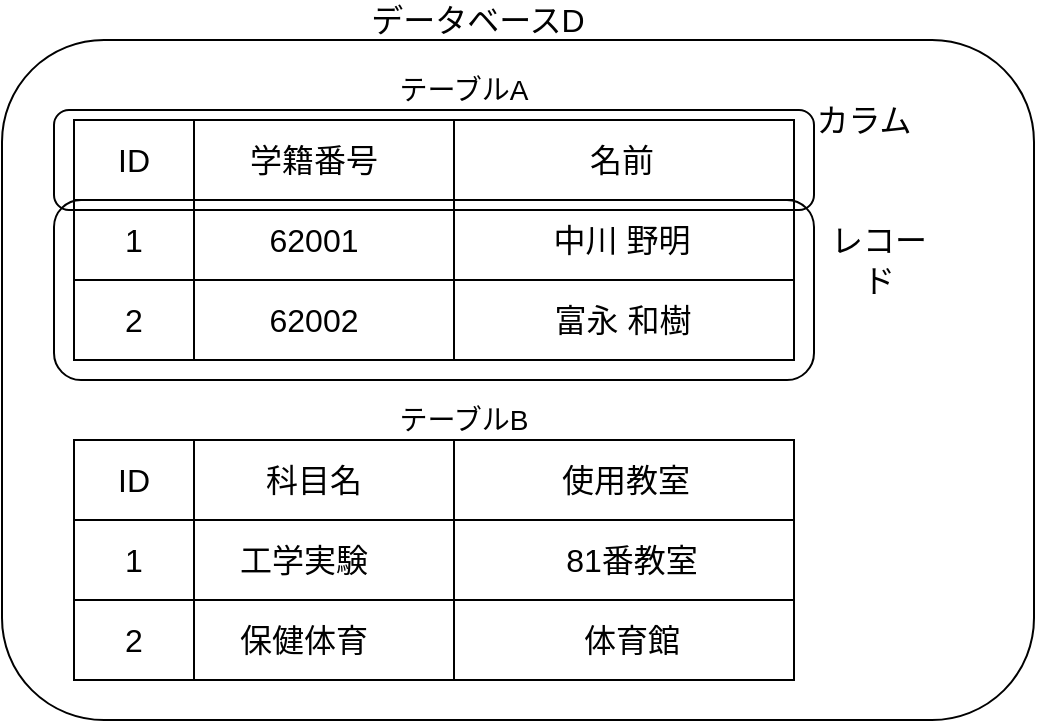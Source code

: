 <mxfile version="13.5.6" type="device"><diagram id="hVOOqMUWg75xQr4HgXkb" name="Page-1"><mxGraphModel dx="782" dy="446" grid="1" gridSize="10" guides="1" tooltips="1" connect="1" arrows="1" fold="1" page="1" pageScale="1" pageWidth="827" pageHeight="1169" math="0" shadow="0"><root><mxCell id="0"/><mxCell id="1" parent="0"/><mxCell id="56D075qbzNvnynIKMwTq-1" value="" style="rounded=1;whiteSpace=wrap;html=1;fillColor=none;" parent="1" vertex="1"><mxGeometry x="124" y="120" width="516" height="340" as="geometry"/></mxCell><mxCell id="b46bi86lmtSCwxWUSOiC-1" value="データベースD" style="text;html=1;strokeColor=none;fillColor=none;align=center;verticalAlign=middle;whiteSpace=wrap;rounded=0;fontSize=16;" vertex="1" parent="1"><mxGeometry x="302" y="100" width="120" height="20" as="geometry"/></mxCell><mxCell id="b46bi86lmtSCwxWUSOiC-2" value="" style="rounded=0;whiteSpace=wrap;html=1;fillColor=none;" vertex="1" parent="1"><mxGeometry x="160" y="160" width="360" height="120" as="geometry"/></mxCell><mxCell id="b46bi86lmtSCwxWUSOiC-3" value="" style="rounded=0;whiteSpace=wrap;html=1;fillColor=none;" vertex="1" parent="1"><mxGeometry x="160" y="320" width="360" height="120" as="geometry"/></mxCell><mxCell id="b46bi86lmtSCwxWUSOiC-4" value="" style="endArrow=none;html=1;" edge="1" parent="1"><mxGeometry width="50" height="50" relative="1" as="geometry"><mxPoint x="160" y="400" as="sourcePoint"/><mxPoint x="520" y="400" as="targetPoint"/></mxGeometry></mxCell><mxCell id="b46bi86lmtSCwxWUSOiC-5" value="" style="endArrow=none;html=1;" edge="1" parent="1"><mxGeometry width="50" height="50" relative="1" as="geometry"><mxPoint x="160" y="200" as="sourcePoint"/><mxPoint x="520" y="200" as="targetPoint"/></mxGeometry></mxCell><mxCell id="b46bi86lmtSCwxWUSOiC-6" value="" style="endArrow=none;html=1;" edge="1" parent="1"><mxGeometry width="50" height="50" relative="1" as="geometry"><mxPoint x="160" y="240" as="sourcePoint"/><mxPoint x="520" y="240" as="targetPoint"/></mxGeometry></mxCell><mxCell id="b46bi86lmtSCwxWUSOiC-7" value="" style="endArrow=none;html=1;" edge="1" parent="1"><mxGeometry width="50" height="50" relative="1" as="geometry"><mxPoint x="160" y="360" as="sourcePoint"/><mxPoint x="520" y="360" as="targetPoint"/></mxGeometry></mxCell><mxCell id="b46bi86lmtSCwxWUSOiC-8" value="" style="endArrow=none;html=1;" edge="1" parent="1"><mxGeometry width="50" height="50" relative="1" as="geometry"><mxPoint x="350" y="440" as="sourcePoint"/><mxPoint x="350" y="320" as="targetPoint"/></mxGeometry></mxCell><mxCell id="b46bi86lmtSCwxWUSOiC-9" value="" style="endArrow=none;html=1;" edge="1" parent="1"><mxGeometry width="50" height="50" relative="1" as="geometry"><mxPoint x="220" y="280" as="sourcePoint"/><mxPoint x="220" y="160" as="targetPoint"/></mxGeometry></mxCell><mxCell id="b46bi86lmtSCwxWUSOiC-10" value="" style="endArrow=none;html=1;" edge="1" parent="1"><mxGeometry width="50" height="50" relative="1" as="geometry"><mxPoint x="220" y="440" as="sourcePoint"/><mxPoint x="220" y="320" as="targetPoint"/></mxGeometry></mxCell><mxCell id="b46bi86lmtSCwxWUSOiC-11" value="" style="endArrow=none;html=1;" edge="1" parent="1"><mxGeometry width="50" height="50" relative="1" as="geometry"><mxPoint x="350" y="280" as="sourcePoint"/><mxPoint x="350" y="160" as="targetPoint"/></mxGeometry></mxCell><mxCell id="b46bi86lmtSCwxWUSOiC-12" value="テーブルA" style="text;html=1;strokeColor=none;fillColor=none;align=center;verticalAlign=middle;whiteSpace=wrap;rounded=0;fontSize=14;" vertex="1" parent="1"><mxGeometry x="320" y="135" width="70" height="20" as="geometry"/></mxCell><mxCell id="b46bi86lmtSCwxWUSOiC-14" value="テーブルB" style="text;html=1;strokeColor=none;fillColor=none;align=center;verticalAlign=middle;whiteSpace=wrap;rounded=0;fontSize=14;" vertex="1" parent="1"><mxGeometry x="320" y="300" width="70" height="20" as="geometry"/></mxCell><mxCell id="b46bi86lmtSCwxWUSOiC-15" value="ID" style="text;html=1;strokeColor=none;fillColor=none;align=center;verticalAlign=middle;whiteSpace=wrap;rounded=0;fontSize=16;" vertex="1" parent="1"><mxGeometry x="170" y="170" width="40" height="20" as="geometry"/></mxCell><mxCell id="b46bi86lmtSCwxWUSOiC-16" value="1" style="text;html=1;strokeColor=none;fillColor=none;align=center;verticalAlign=middle;whiteSpace=wrap;rounded=0;fontSize=16;" vertex="1" parent="1"><mxGeometry x="170" y="210" width="40" height="20" as="geometry"/></mxCell><mxCell id="b46bi86lmtSCwxWUSOiC-17" value="2" style="text;html=1;strokeColor=none;fillColor=none;align=center;verticalAlign=middle;whiteSpace=wrap;rounded=0;fontSize=16;" vertex="1" parent="1"><mxGeometry x="170" y="250" width="40" height="20" as="geometry"/></mxCell><mxCell id="b46bi86lmtSCwxWUSOiC-18" value="学籍番号" style="text;html=1;strokeColor=none;fillColor=none;align=center;verticalAlign=middle;whiteSpace=wrap;rounded=0;fontSize=16;" vertex="1" parent="1"><mxGeometry x="240" y="170" width="80" height="20" as="geometry"/></mxCell><mxCell id="b46bi86lmtSCwxWUSOiC-19" value="62001" style="text;html=1;strokeColor=none;fillColor=none;align=center;verticalAlign=middle;whiteSpace=wrap;rounded=0;fontSize=16;" vertex="1" parent="1"><mxGeometry x="260" y="210" width="40" height="20" as="geometry"/></mxCell><mxCell id="b46bi86lmtSCwxWUSOiC-20" value="62002" style="text;html=1;strokeColor=none;fillColor=none;align=center;verticalAlign=middle;whiteSpace=wrap;rounded=0;fontSize=16;" vertex="1" parent="1"><mxGeometry x="260" y="250" width="40" height="20" as="geometry"/></mxCell><mxCell id="b46bi86lmtSCwxWUSOiC-22" value="名前" style="text;html=1;strokeColor=none;fillColor=none;align=center;verticalAlign=middle;whiteSpace=wrap;rounded=0;fontSize=16;" vertex="1" parent="1"><mxGeometry x="414" y="170" width="40" height="20" as="geometry"/></mxCell><mxCell id="b46bi86lmtSCwxWUSOiC-23" value="中川 野明" style="text;html=1;strokeColor=none;fillColor=none;align=center;verticalAlign=middle;whiteSpace=wrap;rounded=0;fontSize=16;" vertex="1" parent="1"><mxGeometry x="396" y="210" width="76" height="20" as="geometry"/></mxCell><mxCell id="b46bi86lmtSCwxWUSOiC-25" value="富永 和樹" style="text;html=1;strokeColor=none;fillColor=none;align=center;verticalAlign=middle;whiteSpace=wrap;rounded=0;fontSize=16;" vertex="1" parent="1"><mxGeometry x="393.5" y="250" width="81" height="20" as="geometry"/></mxCell><mxCell id="b46bi86lmtSCwxWUSOiC-26" value="ID" style="text;html=1;strokeColor=none;fillColor=none;align=center;verticalAlign=middle;whiteSpace=wrap;rounded=0;fontSize=16;" vertex="1" parent="1"><mxGeometry x="170" y="330" width="40" height="20" as="geometry"/></mxCell><mxCell id="b46bi86lmtSCwxWUSOiC-27" value="1" style="text;html=1;strokeColor=none;fillColor=none;align=center;verticalAlign=middle;whiteSpace=wrap;rounded=0;fontSize=16;" vertex="1" parent="1"><mxGeometry x="170" y="370" width="40" height="20" as="geometry"/></mxCell><mxCell id="b46bi86lmtSCwxWUSOiC-28" value="2" style="text;html=1;strokeColor=none;fillColor=none;align=center;verticalAlign=middle;whiteSpace=wrap;rounded=0;fontSize=16;" vertex="1" parent="1"><mxGeometry x="170" y="410" width="40" height="20" as="geometry"/></mxCell><mxCell id="b46bi86lmtSCwxWUSOiC-34" value="科目名" style="text;html=1;strokeColor=none;fillColor=none;align=center;verticalAlign=middle;whiteSpace=wrap;rounded=0;fontSize=16;" vertex="1" parent="1"><mxGeometry x="240" y="330" width="80" height="20" as="geometry"/></mxCell><mxCell id="b46bi86lmtSCwxWUSOiC-35" value="工学実験" style="text;html=1;strokeColor=none;fillColor=none;align=center;verticalAlign=middle;whiteSpace=wrap;rounded=0;fontSize=16;" vertex="1" parent="1"><mxGeometry x="240" y="370" width="70" height="20" as="geometry"/></mxCell><mxCell id="b46bi86lmtSCwxWUSOiC-36" value="保健体育" style="text;html=1;strokeColor=none;fillColor=none;align=center;verticalAlign=middle;whiteSpace=wrap;rounded=0;fontSize=16;" vertex="1" parent="1"><mxGeometry x="240" y="410" width="70" height="20" as="geometry"/></mxCell><mxCell id="b46bi86lmtSCwxWUSOiC-37" value="使用教室" style="text;html=1;strokeColor=none;fillColor=none;align=center;verticalAlign=middle;whiteSpace=wrap;rounded=0;fontSize=16;" vertex="1" parent="1"><mxGeometry x="396" y="330" width="80" height="20" as="geometry"/></mxCell><mxCell id="b46bi86lmtSCwxWUSOiC-38" value="81番教室" style="text;html=1;strokeColor=none;fillColor=none;align=center;verticalAlign=middle;whiteSpace=wrap;rounded=0;fontSize=16;" vertex="1" parent="1"><mxGeometry x="402" y="370" width="74" height="20" as="geometry"/></mxCell><mxCell id="b46bi86lmtSCwxWUSOiC-39" value="体育館" style="text;html=1;strokeColor=none;fillColor=none;align=center;verticalAlign=middle;whiteSpace=wrap;rounded=0;fontSize=16;" vertex="1" parent="1"><mxGeometry x="412" y="410" width="54" height="20" as="geometry"/></mxCell><mxCell id="b46bi86lmtSCwxWUSOiC-40" value="" style="rounded=1;whiteSpace=wrap;html=1;fillColor=none;fontSize=16;" vertex="1" parent="1"><mxGeometry x="150" y="155" width="380" height="50" as="geometry"/></mxCell><mxCell id="b46bi86lmtSCwxWUSOiC-41" value="カラム" style="text;html=1;strokeColor=none;fillColor=none;align=center;verticalAlign=middle;whiteSpace=wrap;rounded=0;fontSize=16;" vertex="1" parent="1"><mxGeometry x="530" y="150" width="50" height="20" as="geometry"/></mxCell><mxCell id="b46bi86lmtSCwxWUSOiC-42" value="" style="rounded=1;whiteSpace=wrap;html=1;fillColor=none;fontSize=16;" vertex="1" parent="1"><mxGeometry x="150" y="200" width="380" height="90" as="geometry"/></mxCell><mxCell id="b46bi86lmtSCwxWUSOiC-43" value="レコード" style="text;html=1;strokeColor=none;fillColor=none;align=center;verticalAlign=middle;whiteSpace=wrap;rounded=0;fontSize=16;" vertex="1" parent="1"><mxGeometry x="535" y="220" width="55" height="20" as="geometry"/></mxCell></root></mxGraphModel></diagram></mxfile>